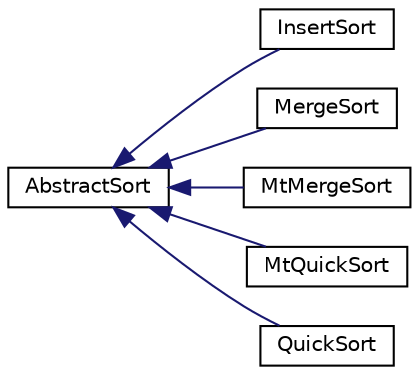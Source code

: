 digraph "Graphical Class Hierarchy"
{
  edge [fontname="Helvetica",fontsize="10",labelfontname="Helvetica",labelfontsize="10"];
  node [fontname="Helvetica",fontsize="10",shape=record];
  rankdir="LR";
  Node0 [label="AbstractSort",height=0.2,width=0.4,color="black", fillcolor="white", style="filled",URL="$classAbstractSort.html",tooltip="Abstract function for sorting algorithms supported by our Testing Framework. "];
  Node0 -> Node1 [dir="back",color="midnightblue",fontsize="10",style="solid",fontname="Helvetica"];
  Node1 [label="InsertSort",height=0.2,width=0.4,color="black", fillcolor="white", style="filled",URL="$classInsertSort.html"];
  Node0 -> Node2 [dir="back",color="midnightblue",fontsize="10",style="solid",fontname="Helvetica"];
  Node2 [label="MergeSort",height=0.2,width=0.4,color="black", fillcolor="white", style="filled",URL="$classMergeSort.html",tooltip="Simple recursive merge sort algorithm implementation. "];
  Node0 -> Node3 [dir="back",color="midnightblue",fontsize="10",style="solid",fontname="Helvetica"];
  Node3 [label="MtMergeSort",height=0.2,width=0.4,color="black", fillcolor="white", style="filled",URL="$classMtMergeSort.html",tooltip="Multithread merge sort algorithm implementation. "];
  Node0 -> Node4 [dir="back",color="midnightblue",fontsize="10",style="solid",fontname="Helvetica"];
  Node4 [label="MtQuickSort",height=0.2,width=0.4,color="black", fillcolor="white", style="filled",URL="$classMtQuickSort.html",tooltip="Multithread quick sort algorithm implementation. "];
  Node0 -> Node5 [dir="back",color="midnightblue",fontsize="10",style="solid",fontname="Helvetica"];
  Node5 [label="QuickSort",height=0.2,width=0.4,color="black", fillcolor="white", style="filled",URL="$classQuickSort.html",tooltip="Simple recursive quick sort algorithm implementation. "];
}
